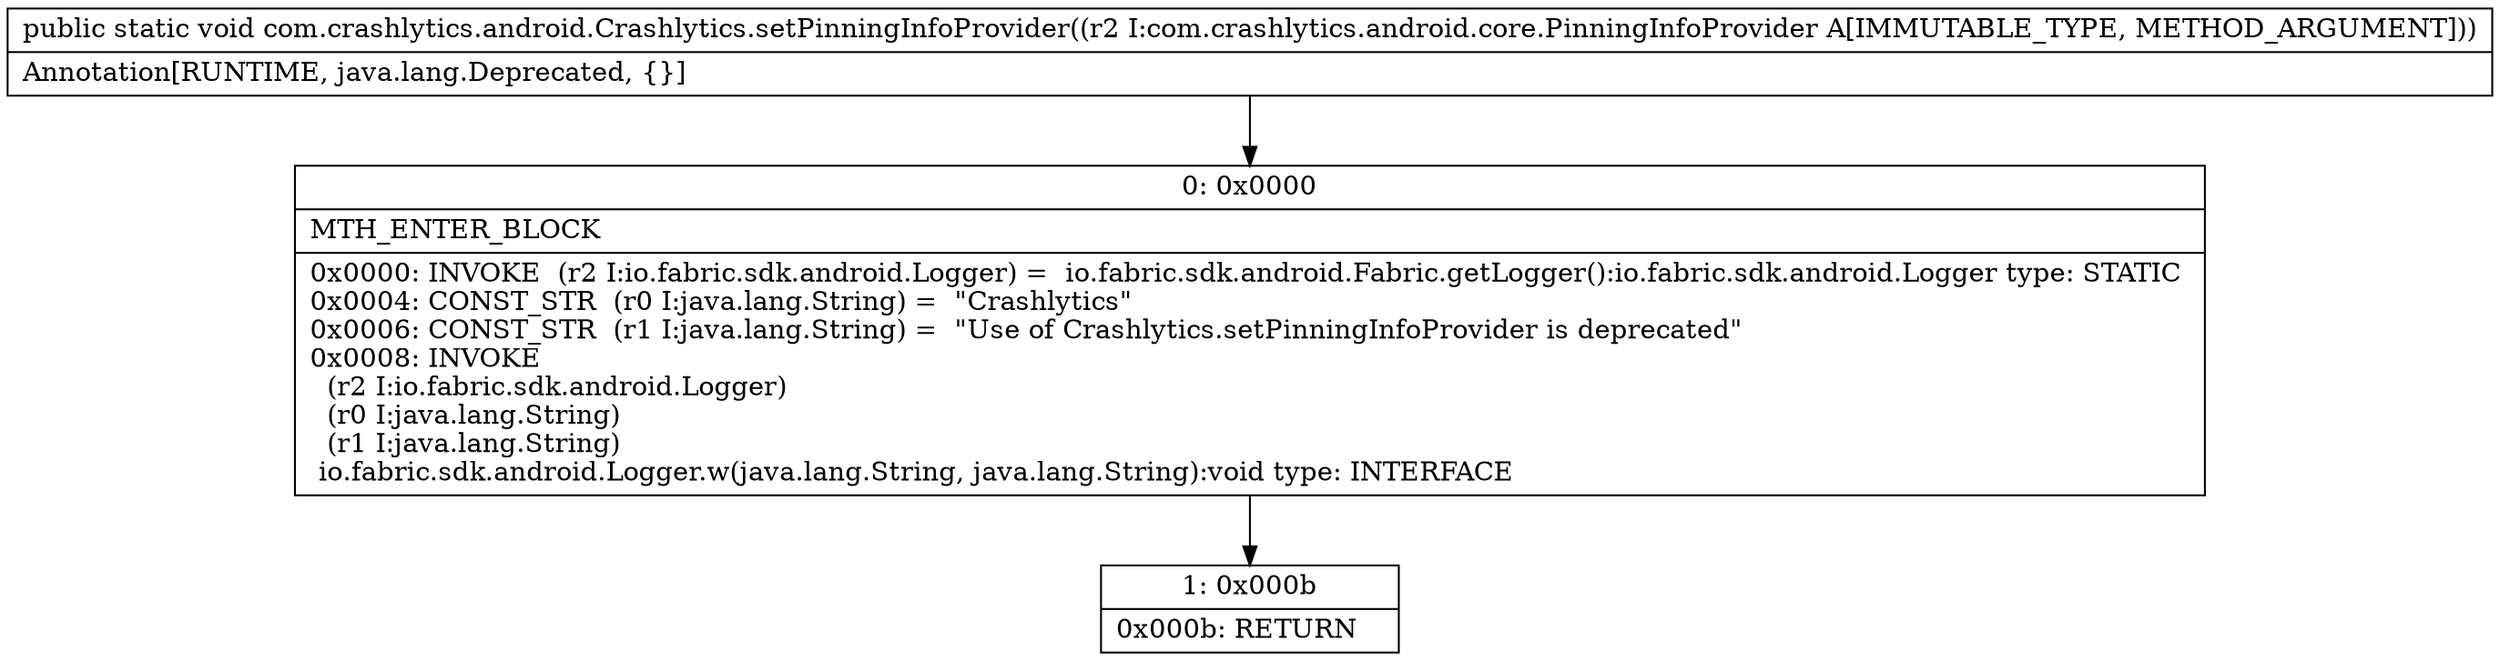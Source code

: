 digraph "CFG forcom.crashlytics.android.Crashlytics.setPinningInfoProvider(Lcom\/crashlytics\/android\/core\/PinningInfoProvider;)V" {
Node_0 [shape=record,label="{0\:\ 0x0000|MTH_ENTER_BLOCK\l|0x0000: INVOKE  (r2 I:io.fabric.sdk.android.Logger) =  io.fabric.sdk.android.Fabric.getLogger():io.fabric.sdk.android.Logger type: STATIC \l0x0004: CONST_STR  (r0 I:java.lang.String) =  \"Crashlytics\" \l0x0006: CONST_STR  (r1 I:java.lang.String) =  \"Use of Crashlytics.setPinningInfoProvider is deprecated\" \l0x0008: INVOKE  \l  (r2 I:io.fabric.sdk.android.Logger)\l  (r0 I:java.lang.String)\l  (r1 I:java.lang.String)\l io.fabric.sdk.android.Logger.w(java.lang.String, java.lang.String):void type: INTERFACE \l}"];
Node_1 [shape=record,label="{1\:\ 0x000b|0x000b: RETURN   \l}"];
MethodNode[shape=record,label="{public static void com.crashlytics.android.Crashlytics.setPinningInfoProvider((r2 I:com.crashlytics.android.core.PinningInfoProvider A[IMMUTABLE_TYPE, METHOD_ARGUMENT]))  | Annotation[RUNTIME, java.lang.Deprecated, \{\}]\l}"];
MethodNode -> Node_0;
Node_0 -> Node_1;
}

